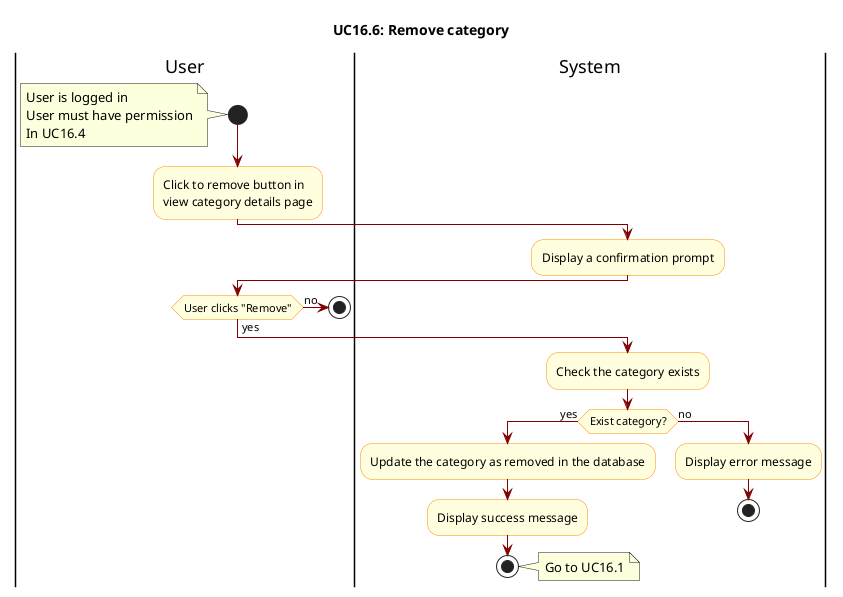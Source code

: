 @startuml

skinparam ActivityBackgroundColor LightYellow
skinparam ActivityBorderColor DarkOrange
skinparam ArrowColor Maroon

title UC16.6: Remove category

|User|
start
note left
    User is logged in  
    User must have permission
    In UC16.4
end note


|User|
:Click to remove button in 
view category details page;

|System|
:Display a confirmation prompt;

|User|
if(User clicks "Remove") then(yes)
else(no)
    stop
endif

|System|
:Check the category exists;
if(Exist category?) then(yes)
    :Update the category as removed in the database;
        :Display success message;
        stop
        note right
            Go to UC16.1
        end note
else(no)
    :Display error message;
    stop
endif

@enduml

